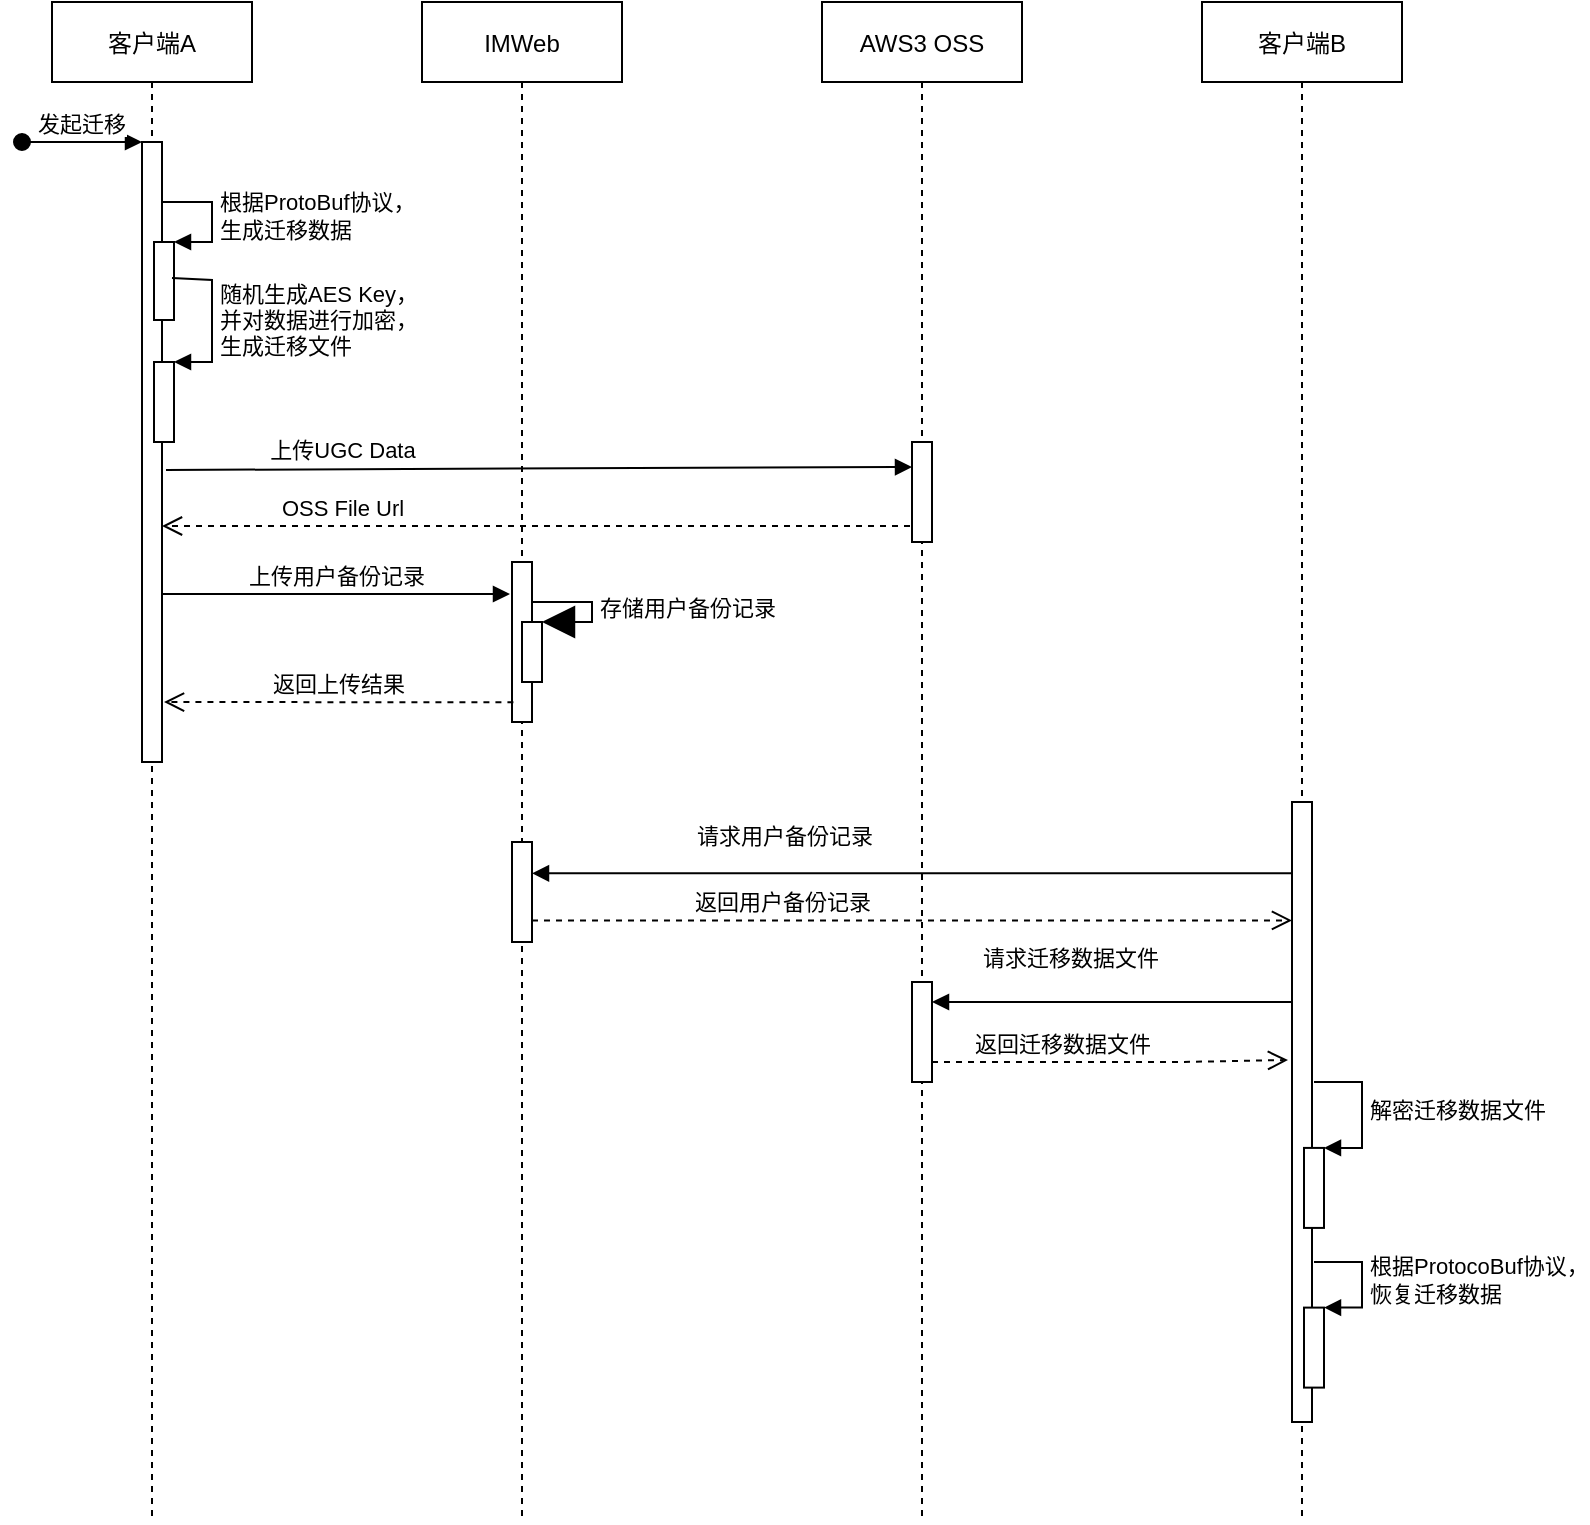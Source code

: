 <mxfile version="15.3.5" type="github">
  <diagram id="kgpKYQtTHZ0yAKxKKP6v" name="Page-1">
    <mxGraphModel dx="1471" dy="783" grid="1" gridSize="10" guides="1" tooltips="1" connect="1" arrows="1" fold="1" page="1" pageScale="1" pageWidth="850" pageHeight="1100" math="0" shadow="0">
      <root>
        <mxCell id="0" />
        <mxCell id="1" parent="0" />
        <mxCell id="3nuBFxr9cyL0pnOWT2aG-1" value="客户端A" style="shape=umlLifeline;perimeter=lifelinePerimeter;container=1;collapsible=0;recursiveResize=0;rounded=0;shadow=0;strokeWidth=1;" parent="1" vertex="1">
          <mxGeometry x="55" y="140" width="100" height="760" as="geometry" />
        </mxCell>
        <mxCell id="3nuBFxr9cyL0pnOWT2aG-2" value="" style="points=[];perimeter=orthogonalPerimeter;rounded=0;shadow=0;strokeWidth=1;" parent="3nuBFxr9cyL0pnOWT2aG-1" vertex="1">
          <mxGeometry x="45" y="70" width="10" height="310" as="geometry" />
        </mxCell>
        <mxCell id="3nuBFxr9cyL0pnOWT2aG-3" value="发起迁移" style="verticalAlign=bottom;startArrow=oval;endArrow=block;startSize=8;shadow=0;strokeWidth=1;" parent="3nuBFxr9cyL0pnOWT2aG-1" target="3nuBFxr9cyL0pnOWT2aG-2" edge="1">
          <mxGeometry relative="1" as="geometry">
            <mxPoint x="-15" y="70" as="sourcePoint" />
          </mxGeometry>
        </mxCell>
        <mxCell id="PBYUdhJOrmmpNhi0APqC-6" value="" style="html=1;points=[];perimeter=orthogonalPerimeter;" parent="3nuBFxr9cyL0pnOWT2aG-1" vertex="1">
          <mxGeometry x="51" y="120" width="10" height="39" as="geometry" />
        </mxCell>
        <mxCell id="PBYUdhJOrmmpNhi0APqC-7" value="根据ProtoBuf协议，&lt;br&gt;生成迁移数据" style="edgeStyle=orthogonalEdgeStyle;html=1;align=left;spacingLeft=2;endArrow=block;rounded=0;entryX=1;entryY=0;" parent="3nuBFxr9cyL0pnOWT2aG-1" target="PBYUdhJOrmmpNhi0APqC-6" edge="1">
          <mxGeometry relative="1" as="geometry">
            <mxPoint x="55" y="100" as="sourcePoint" />
            <Array as="points">
              <mxPoint x="80" y="100" />
              <mxPoint x="80" y="120" />
            </Array>
          </mxGeometry>
        </mxCell>
        <mxCell id="PBYUdhJOrmmpNhi0APqC-13" value="" style="html=1;points=[];perimeter=orthogonalPerimeter;" parent="3nuBFxr9cyL0pnOWT2aG-1" vertex="1">
          <mxGeometry x="51" y="180" width="10" height="40" as="geometry" />
        </mxCell>
        <mxCell id="PBYUdhJOrmmpNhi0APqC-14" value="随机生成AES Key，&lt;br&gt;并对数据进行加密，&lt;br&gt;生成迁移文件" style="edgeStyle=orthogonalEdgeStyle;html=1;align=left;spacingLeft=2;endArrow=block;rounded=0;entryX=1;entryY=0;exitX=0.9;exitY=0.462;exitDx=0;exitDy=0;exitPerimeter=0;" parent="3nuBFxr9cyL0pnOWT2aG-1" source="PBYUdhJOrmmpNhi0APqC-6" target="PBYUdhJOrmmpNhi0APqC-13" edge="1">
          <mxGeometry relative="1" as="geometry">
            <mxPoint x="160" y="330" as="sourcePoint" />
            <Array as="points">
              <mxPoint x="80" y="139" />
              <mxPoint x="80" y="180" />
            </Array>
          </mxGeometry>
        </mxCell>
        <mxCell id="3nuBFxr9cyL0pnOWT2aG-5" value="AWS3 OSS" style="shape=umlLifeline;perimeter=lifelinePerimeter;container=1;collapsible=0;recursiveResize=0;rounded=0;shadow=0;strokeWidth=1;" parent="1" vertex="1">
          <mxGeometry x="440" y="140" width="100" height="760" as="geometry" />
        </mxCell>
        <mxCell id="PBYUdhJOrmmpNhi0APqC-22" value="" style="points=[];perimeter=orthogonalPerimeter;rounded=0;shadow=0;strokeWidth=1;" parent="3nuBFxr9cyL0pnOWT2aG-5" vertex="1">
          <mxGeometry x="45" y="220" width="10" height="50" as="geometry" />
        </mxCell>
        <mxCell id="PBYUdhJOrmmpNhi0APqC-26" value="上传UGC Data" style="html=1;verticalAlign=bottom;endArrow=block;exitX=1.2;exitY=0.529;exitDx=0;exitDy=0;exitPerimeter=0;" parent="3nuBFxr9cyL0pnOWT2aG-5" edge="1" source="3nuBFxr9cyL0pnOWT2aG-2">
          <mxGeometry x="-0.528" y="1" width="80" relative="1" as="geometry">
            <mxPoint x="-105" y="233" as="sourcePoint" />
            <mxPoint x="45" y="232.5" as="targetPoint" />
            <mxPoint as="offset" />
          </mxGeometry>
        </mxCell>
        <mxCell id="PBYUdhJOrmmpNhi0APqC-32" value="" style="points=[];perimeter=orthogonalPerimeter;rounded=0;shadow=0;strokeWidth=1;" parent="3nuBFxr9cyL0pnOWT2aG-5" vertex="1">
          <mxGeometry x="45" y="490" width="10" height="50" as="geometry" />
        </mxCell>
        <mxCell id="PBYUdhJOrmmpNhi0APqC-1" value="客户端B" style="shape=umlLifeline;perimeter=lifelinePerimeter;container=1;collapsible=0;recursiveResize=0;rounded=0;shadow=0;strokeWidth=1;" parent="1" vertex="1">
          <mxGeometry x="630" y="140" width="100" height="760" as="geometry" />
        </mxCell>
        <mxCell id="PBYUdhJOrmmpNhi0APqC-2" value="" style="points=[];perimeter=orthogonalPerimeter;rounded=0;shadow=0;strokeWidth=1;" parent="PBYUdhJOrmmpNhi0APqC-1" vertex="1">
          <mxGeometry x="45" y="400" width="10" height="310" as="geometry" />
        </mxCell>
        <mxCell id="PBYUdhJOrmmpNhi0APqC-71" value="" style="html=1;points=[];perimeter=orthogonalPerimeter;" parent="PBYUdhJOrmmpNhi0APqC-1" vertex="1">
          <mxGeometry x="51" y="652.8" width="10" height="40" as="geometry" />
        </mxCell>
        <mxCell id="PBYUdhJOrmmpNhi0APqC-72" value="根据ProtocoBuf协议，&lt;br&gt;恢复迁移数据" style="edgeStyle=orthogonalEdgeStyle;html=1;align=left;spacingLeft=2;endArrow=block;rounded=0;entryX=1;entryY=0;strokeColor=default;exitX=0.56;exitY=0.888;exitDx=0;exitDy=0;exitPerimeter=0;" parent="PBYUdhJOrmmpNhi0APqC-1" target="PBYUdhJOrmmpNhi0APqC-71" edge="1">
          <mxGeometry relative="1" as="geometry">
            <mxPoint x="56" y="630.04" as="sourcePoint" />
            <Array as="points">
              <mxPoint x="80" y="629.8" />
              <mxPoint x="80" y="652.8" />
            </Array>
          </mxGeometry>
        </mxCell>
        <mxCell id="PBYUdhJOrmmpNhi0APqC-69" value="" style="html=1;points=[];perimeter=orthogonalPerimeter;" parent="PBYUdhJOrmmpNhi0APqC-1" vertex="1">
          <mxGeometry x="51" y="572.96" width="10" height="40" as="geometry" />
        </mxCell>
        <mxCell id="PBYUdhJOrmmpNhi0APqC-70" value="解密迁移数据文件" style="edgeStyle=orthogonalEdgeStyle;html=1;align=left;spacingLeft=2;endArrow=block;rounded=0;entryX=1;entryY=0;strokeColor=default;exitX=1.1;exitY=0.659;exitDx=0;exitDy=0;exitPerimeter=0;" parent="PBYUdhJOrmmpNhi0APqC-1" target="PBYUdhJOrmmpNhi0APqC-69" edge="1">
          <mxGeometry relative="1" as="geometry">
            <mxPoint x="56" y="540.0" as="sourcePoint" />
            <Array as="points">
              <mxPoint x="80" y="540.96" />
              <mxPoint x="80" y="572.96" />
            </Array>
          </mxGeometry>
        </mxCell>
        <mxCell id="PBYUdhJOrmmpNhi0APqC-66" value="请求迁移数据文件" style="html=1;verticalAlign=bottom;endArrow=block;strokeColor=default;" parent="PBYUdhJOrmmpNhi0APqC-1" edge="1" target="PBYUdhJOrmmpNhi0APqC-32">
          <mxGeometry x="0.24" y="-13" width="80" relative="1" as="geometry">
            <mxPoint x="45" y="500" as="sourcePoint" />
            <mxPoint x="-299" y="500" as="targetPoint" />
            <mxPoint as="offset" />
          </mxGeometry>
        </mxCell>
        <mxCell id="PBYUdhJOrmmpNhi0APqC-3" value="IMWeb" style="shape=umlLifeline;perimeter=lifelinePerimeter;container=1;collapsible=0;recursiveResize=0;rounded=0;shadow=0;strokeWidth=1;" parent="1" vertex="1">
          <mxGeometry x="240" y="140" width="100" height="760" as="geometry" />
        </mxCell>
        <mxCell id="PBYUdhJOrmmpNhi0APqC-4" value="" style="points=[];perimeter=orthogonalPerimeter;rounded=0;shadow=0;strokeWidth=1;" parent="PBYUdhJOrmmpNhi0APqC-3" vertex="1">
          <mxGeometry x="45" y="280" width="10" height="80" as="geometry" />
        </mxCell>
        <mxCell id="PBYUdhJOrmmpNhi0APqC-44" value="" style="html=1;points=[];perimeter=orthogonalPerimeter;" parent="PBYUdhJOrmmpNhi0APqC-3" vertex="1">
          <mxGeometry x="45" y="420" width="10" height="50" as="geometry" />
        </mxCell>
        <mxCell id="s1o_4QxI9EDLdvymwKub-3" value="" style="html=1;points=[];perimeter=orthogonalPerimeter;hachureGap=4;pointerEvents=0;" vertex="1" parent="PBYUdhJOrmmpNhi0APqC-3">
          <mxGeometry x="50" y="310" width="10" height="30" as="geometry" />
        </mxCell>
        <mxCell id="s1o_4QxI9EDLdvymwKub-4" value="存储用户备份记录" style="edgeStyle=orthogonalEdgeStyle;html=1;align=left;spacingLeft=2;endArrow=block;rounded=0;entryX=1;entryY=0;startSize=14;endSize=14;sourcePerimeterSpacing=8;targetPerimeterSpacing=8;" edge="1" target="s1o_4QxI9EDLdvymwKub-3" parent="PBYUdhJOrmmpNhi0APqC-3">
          <mxGeometry relative="1" as="geometry">
            <mxPoint x="55" y="300" as="sourcePoint" />
            <Array as="points">
              <mxPoint x="85" y="300" />
            </Array>
          </mxGeometry>
        </mxCell>
        <mxCell id="PBYUdhJOrmmpNhi0APqC-42" value="OSS File Url" style="html=1;verticalAlign=bottom;endArrow=open;dashed=1;endSize=8;exitX=-0.1;exitY=0.84;exitDx=0;exitDy=0;exitPerimeter=0;" parent="1" source="PBYUdhJOrmmpNhi0APqC-22" edge="1">
          <mxGeometry x="0.519" relative="1" as="geometry">
            <mxPoint x="180" y="500" as="sourcePoint" />
            <mxPoint x="110" y="402" as="targetPoint" />
            <mxPoint as="offset" />
          </mxGeometry>
        </mxCell>
        <mxCell id="PBYUdhJOrmmpNhi0APqC-45" value="请求用户备份记录" style="html=1;verticalAlign=bottom;endArrow=block;strokeColor=default;exitX=0;exitY=0.115;exitDx=0;exitDy=0;exitPerimeter=0;" parent="1" source="PBYUdhJOrmmpNhi0APqC-2" target="PBYUdhJOrmmpNhi0APqC-44" edge="1">
          <mxGeometry x="0.338" y="-10" width="80" relative="1" as="geometry">
            <mxPoint x="610" y="571" as="sourcePoint" />
            <mxPoint x="545" y="560" as="targetPoint" />
            <mxPoint as="offset" />
          </mxGeometry>
        </mxCell>
        <mxCell id="PBYUdhJOrmmpNhi0APqC-46" value="返回用户备份记录" style="html=1;verticalAlign=bottom;endArrow=open;dashed=1;endSize=8;strokeColor=default;entryX=0;entryY=0.104;entryDx=0;entryDy=0;entryPerimeter=0;" parent="1" edge="1">
          <mxGeometry x="-0.342" relative="1" as="geometry">
            <mxPoint x="295" y="599.24" as="sourcePoint" />
            <mxPoint x="675" y="599.24" as="targetPoint" />
            <mxPoint as="offset" />
          </mxGeometry>
        </mxCell>
        <mxCell id="PBYUdhJOrmmpNhi0APqC-68" value="返回迁移数据文件" style="html=1;verticalAlign=bottom;endArrow=open;dashed=1;endSize=8;strokeColor=default;" parent="1" source="PBYUdhJOrmmpNhi0APqC-32" edge="1">
          <mxGeometry x="-0.276" relative="1" as="geometry">
            <mxPoint x="535" y="880" as="sourcePoint" />
            <mxPoint x="673" y="669" as="targetPoint" />
            <mxPoint as="offset" />
            <Array as="points">
              <mxPoint x="620" y="670" />
            </Array>
          </mxGeometry>
        </mxCell>
        <mxCell id="s1o_4QxI9EDLdvymwKub-2" value="上传用户备份记录" style="html=1;verticalAlign=bottom;endArrow=block;" edge="1" parent="1">
          <mxGeometry width="80" relative="1" as="geometry">
            <mxPoint x="110" y="436" as="sourcePoint" />
            <mxPoint x="284" y="436" as="targetPoint" />
          </mxGeometry>
        </mxCell>
        <mxCell id="s1o_4QxI9EDLdvymwKub-5" value="返回上传结果" style="html=1;verticalAlign=bottom;endArrow=open;dashed=1;endSize=8;sourcePerimeterSpacing=8;targetPerimeterSpacing=8;exitX=0.071;exitY=0.877;exitDx=0;exitDy=0;exitPerimeter=0;" edge="1" parent="1" source="PBYUdhJOrmmpNhi0APqC-4">
          <mxGeometry relative="1" as="geometry">
            <mxPoint x="200" y="480" as="sourcePoint" />
            <mxPoint x="111" y="490" as="targetPoint" />
          </mxGeometry>
        </mxCell>
      </root>
    </mxGraphModel>
  </diagram>
</mxfile>
